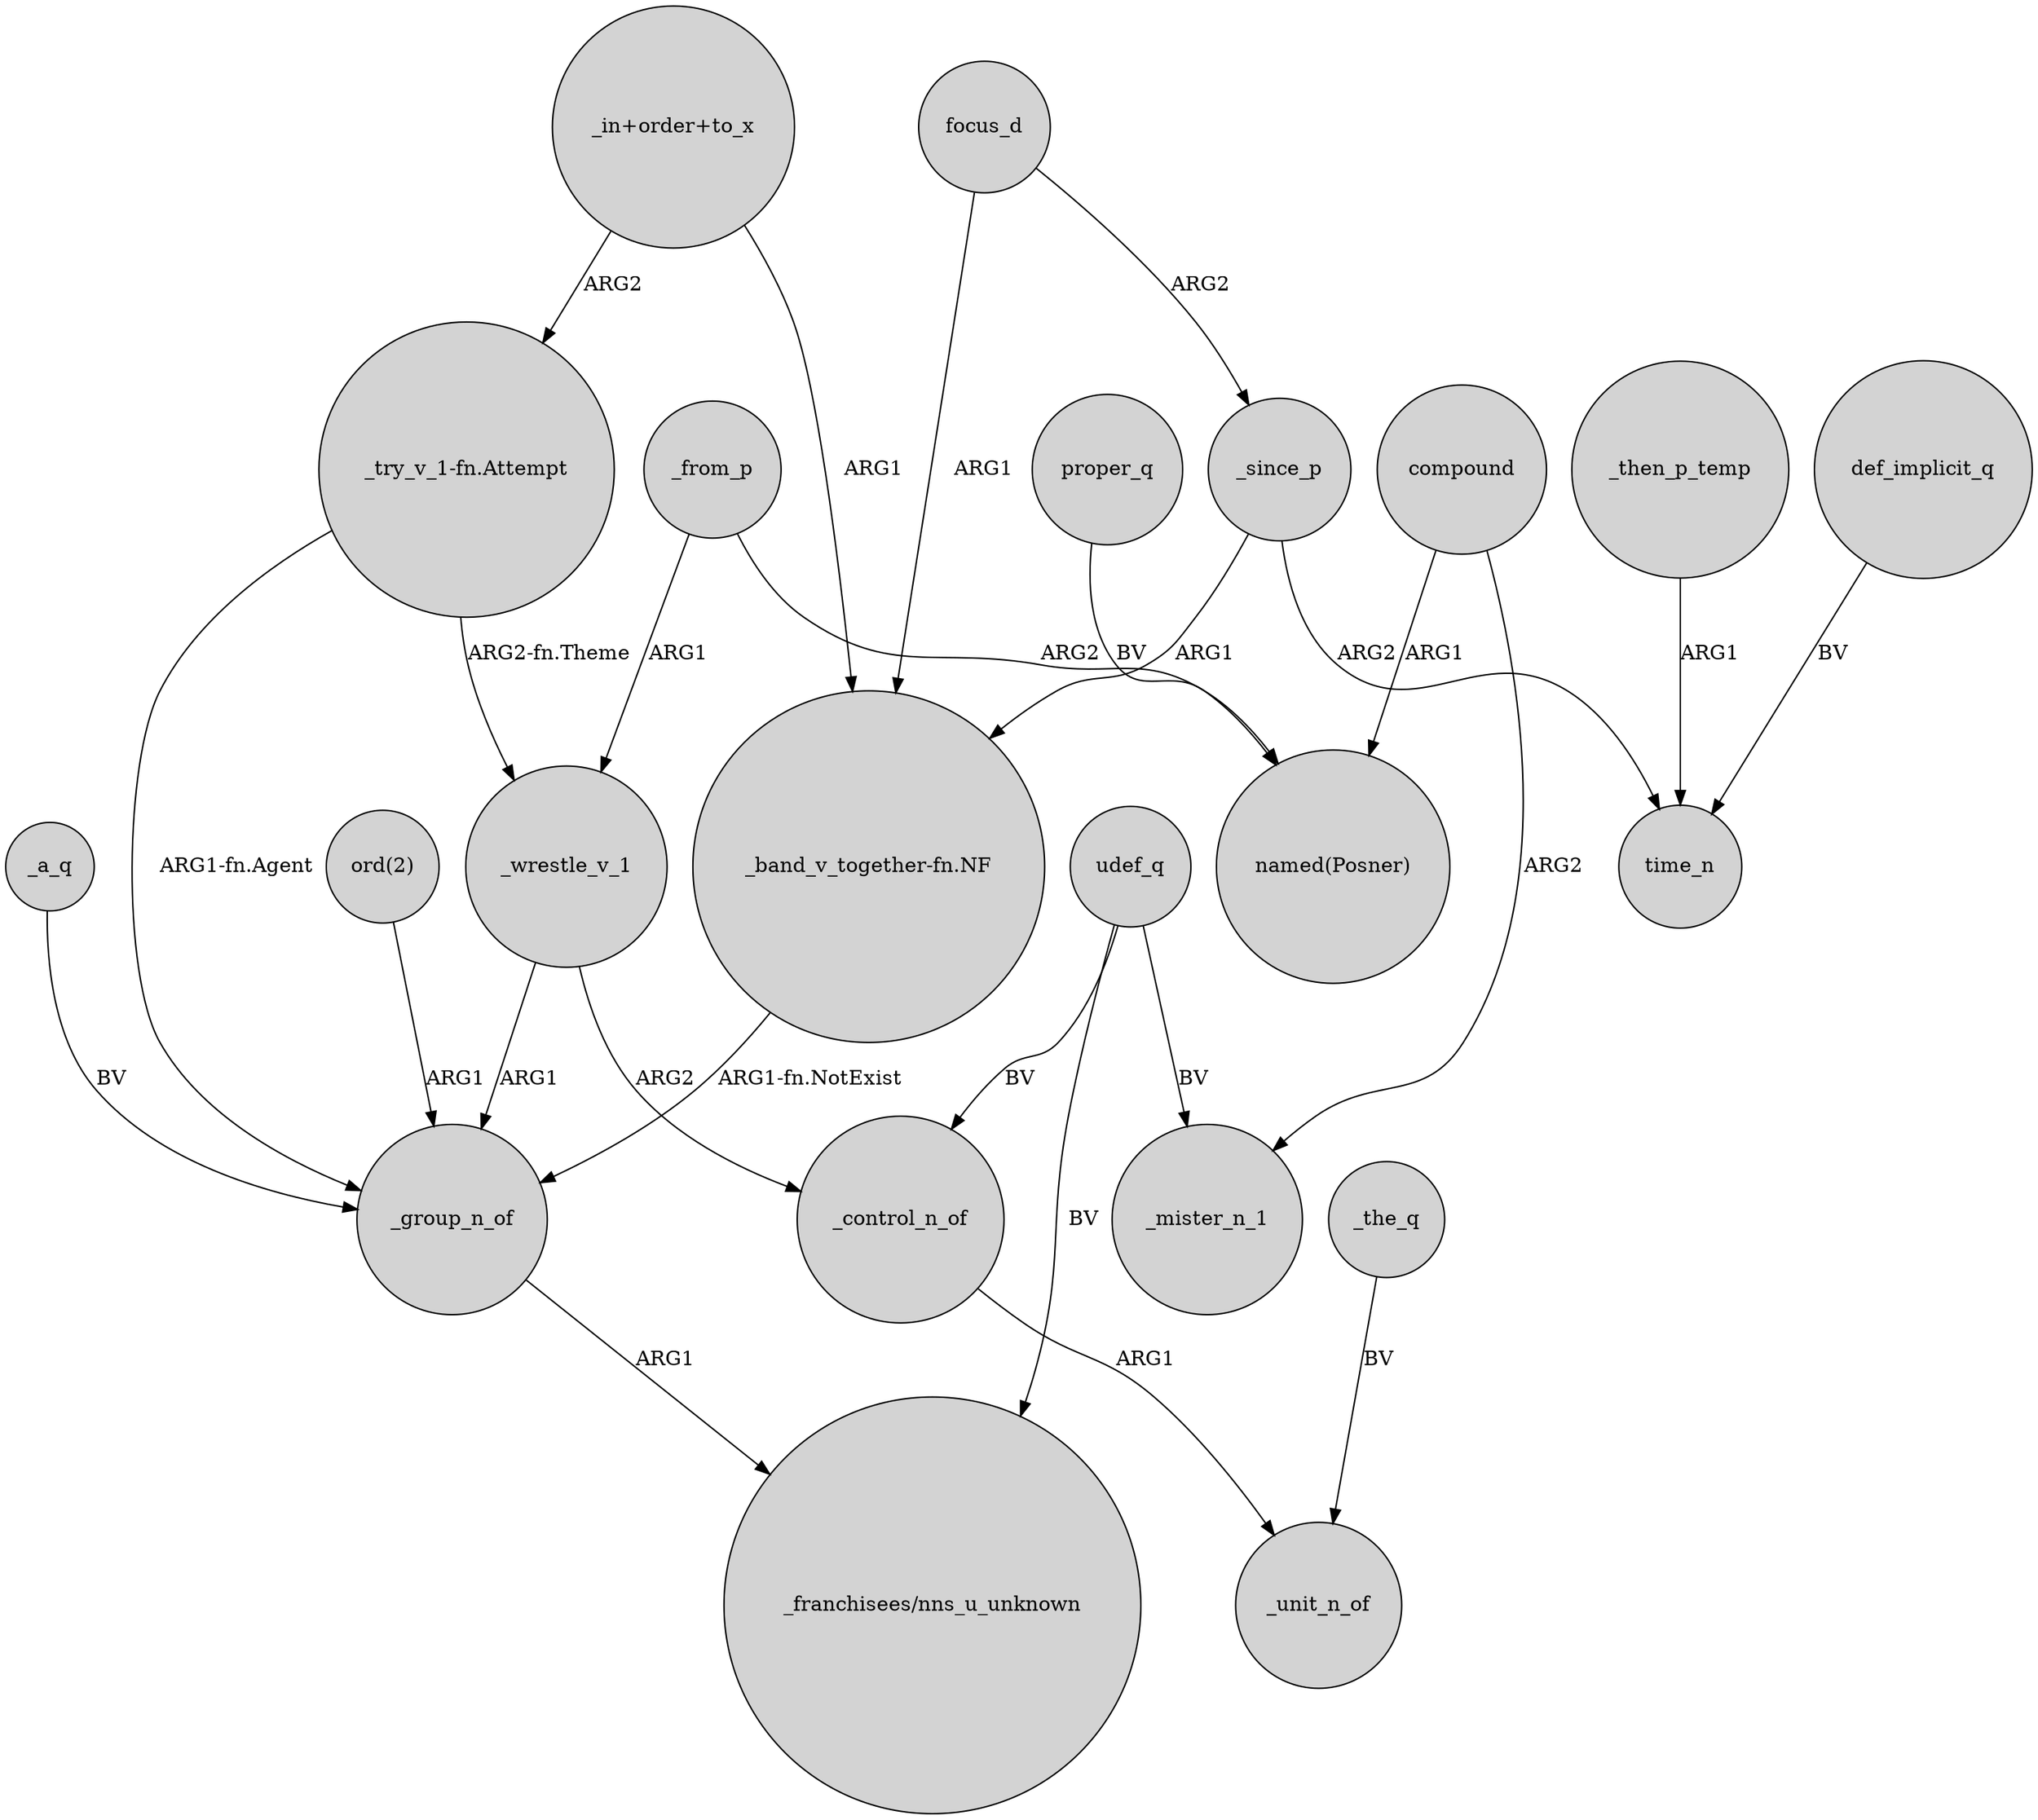 digraph {
	node [shape=circle style=filled]
	focus_d -> _since_p [label=ARG2]
	_wrestle_v_1 -> _group_n_of [label=ARG1]
	_from_p -> _wrestle_v_1 [label=ARG1]
	proper_q -> "named(Posner)" [label=BV]
	"_try_v_1-fn.Attempt" -> _wrestle_v_1 [label="ARG2-fn.Theme"]
	udef_q -> _control_n_of [label=BV]
	_wrestle_v_1 -> _control_n_of [label=ARG2]
	compound -> _mister_n_1 [label=ARG2]
	udef_q -> _mister_n_1 [label=BV]
	focus_d -> "_band_v_together-fn.NF" [label=ARG1]
	_then_p_temp -> time_n [label=ARG1]
	compound -> "named(Posner)" [label=ARG1]
	_from_p -> "named(Posner)" [label=ARG2]
	udef_q -> "_franchisees/nns_u_unknown" [label=BV]
	_control_n_of -> _unit_n_of [label=ARG1]
	_since_p -> time_n [label=ARG2]
	_since_p -> "_band_v_together-fn.NF" [label=ARG1]
	"ord(2)" -> _group_n_of [label=ARG1]
	"_band_v_together-fn.NF" -> _group_n_of [label="ARG1-fn.NotExist"]
	_group_n_of -> "_franchisees/nns_u_unknown" [label=ARG1]
	"_in+order+to_x" -> "_band_v_together-fn.NF" [label=ARG1]
	"_try_v_1-fn.Attempt" -> _group_n_of [label="ARG1-fn.Agent"]
	_a_q -> _group_n_of [label=BV]
	_the_q -> _unit_n_of [label=BV]
	"_in+order+to_x" -> "_try_v_1-fn.Attempt" [label=ARG2]
	def_implicit_q -> time_n [label=BV]
}
